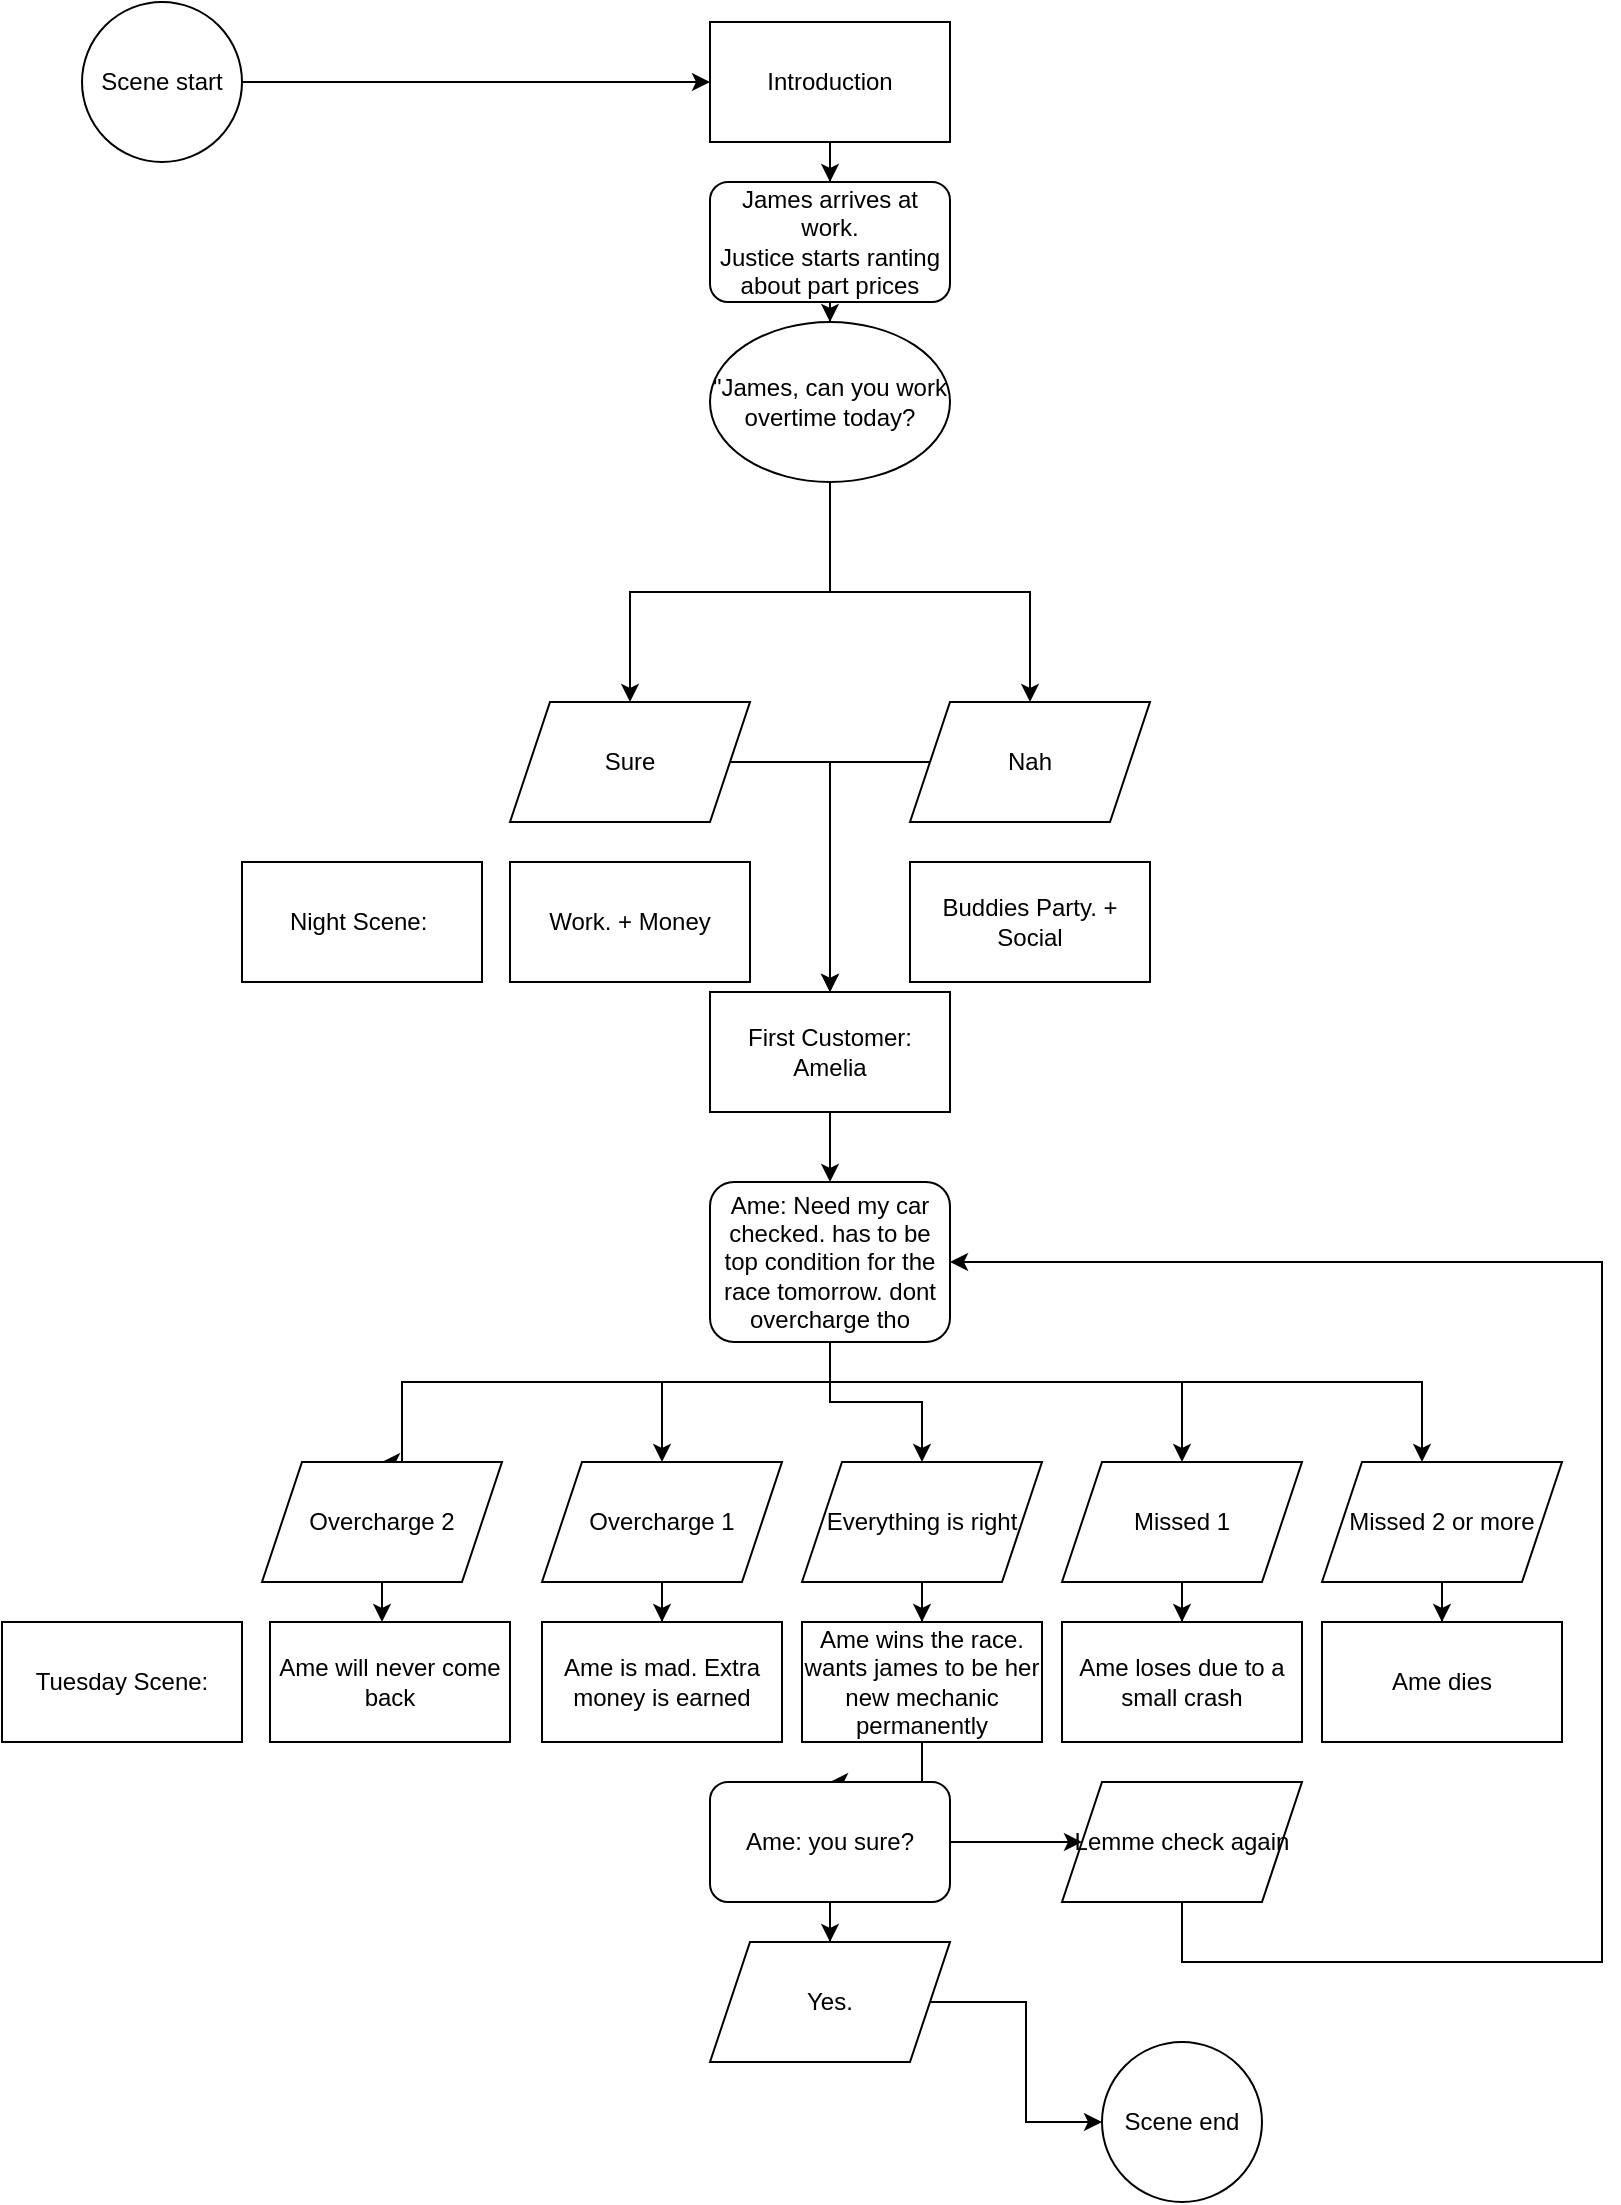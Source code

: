 <mxfile version="14.9.0" type="device" pages="5"><diagram id="Z2a60k4jaZ6NUyHKb_X1" name="Day 1 Morning"><mxGraphModel dx="1108" dy="618" grid="1" gridSize="10" guides="1" tooltips="1" connect="1" arrows="1" fold="1" page="1" pageScale="1" pageWidth="827" pageHeight="1169" math="0" shadow="0"><root><mxCell id="0"/><mxCell id="1" parent="0"/><mxCell id="GUDher-rVVv_oi0u7flM-3" value="" style="edgeStyle=orthogonalEdgeStyle;rounded=0;orthogonalLoop=1;jettySize=auto;html=1;" parent="1" source="GUDher-rVVv_oi0u7flM-1" target="GUDher-rVVv_oi0u7flM-2" edge="1"><mxGeometry relative="1" as="geometry"/></mxCell><mxCell id="GUDher-rVVv_oi0u7flM-1" value="Introduction" style="rounded=0;whiteSpace=wrap;html=1;" parent="1" vertex="1"><mxGeometry x="354" y="60" width="120" height="60" as="geometry"/></mxCell><mxCell id="GUDher-rVVv_oi0u7flM-5" value="" style="edgeStyle=orthogonalEdgeStyle;rounded=0;orthogonalLoop=1;jettySize=auto;html=1;" parent="1" source="GUDher-rVVv_oi0u7flM-2" target="GUDher-rVVv_oi0u7flM-4" edge="1"><mxGeometry relative="1" as="geometry"/></mxCell><mxCell id="GUDher-rVVv_oi0u7flM-2" value="James arrives at work.&lt;br&gt;Justice starts ranting about part prices" style="rounded=1;whiteSpace=wrap;html=1;" parent="1" vertex="1"><mxGeometry x="354" y="140" width="120" height="60" as="geometry"/></mxCell><mxCell id="GUDher-rVVv_oi0u7flM-8" style="edgeStyle=orthogonalEdgeStyle;rounded=0;orthogonalLoop=1;jettySize=auto;html=1;" parent="1" source="GUDher-rVVv_oi0u7flM-4" target="GUDher-rVVv_oi0u7flM-6" edge="1"><mxGeometry relative="1" as="geometry"/></mxCell><mxCell id="GUDher-rVVv_oi0u7flM-9" style="edgeStyle=orthogonalEdgeStyle;rounded=0;orthogonalLoop=1;jettySize=auto;html=1;" parent="1" source="GUDher-rVVv_oi0u7flM-4" target="GUDher-rVVv_oi0u7flM-7" edge="1"><mxGeometry relative="1" as="geometry"/></mxCell><mxCell id="GUDher-rVVv_oi0u7flM-4" value="&quot;James, can you work overtime today?" style="ellipse;whiteSpace=wrap;html=1;" parent="1" vertex="1"><mxGeometry x="354" y="210" width="120" height="80" as="geometry"/></mxCell><mxCell id="YX3xrdscAR4lkmogkAb_-1" style="edgeStyle=orthogonalEdgeStyle;rounded=0;orthogonalLoop=1;jettySize=auto;html=1;exitX=1;exitY=0.5;exitDx=0;exitDy=0;entryX=0.5;entryY=0;entryDx=0;entryDy=0;" parent="1" source="GUDher-rVVv_oi0u7flM-6" target="GUDher-rVVv_oi0u7flM-15" edge="1"><mxGeometry relative="1" as="geometry"><Array as="points"><mxPoint x="414" y="430"/></Array></mxGeometry></mxCell><mxCell id="GUDher-rVVv_oi0u7flM-6" value="Sure" style="shape=parallelogram;perimeter=parallelogramPerimeter;whiteSpace=wrap;html=1;fixedSize=1;" parent="1" vertex="1"><mxGeometry x="254" y="400" width="120" height="60" as="geometry"/></mxCell><mxCell id="YX3xrdscAR4lkmogkAb_-2" style="edgeStyle=orthogonalEdgeStyle;rounded=0;orthogonalLoop=1;jettySize=auto;html=1;exitX=0;exitY=0.5;exitDx=0;exitDy=0;entryX=0.5;entryY=0;entryDx=0;entryDy=0;" parent="1" source="GUDher-rVVv_oi0u7flM-7" target="GUDher-rVVv_oi0u7flM-15" edge="1"><mxGeometry relative="1" as="geometry"><mxPoint x="410" y="550" as="targetPoint"/><Array as="points"><mxPoint x="414" y="430"/></Array></mxGeometry></mxCell><mxCell id="GUDher-rVVv_oi0u7flM-7" value="Nah" style="shape=parallelogram;perimeter=parallelogramPerimeter;whiteSpace=wrap;html=1;fixedSize=1;" parent="1" vertex="1"><mxGeometry x="454" y="400" width="120" height="60" as="geometry"/></mxCell><mxCell id="GUDher-rVVv_oi0u7flM-10" value="Work. + Money" style="rounded=0;whiteSpace=wrap;html=1;" parent="1" vertex="1"><mxGeometry x="254" y="480" width="120" height="60" as="geometry"/></mxCell><mxCell id="GUDher-rVVv_oi0u7flM-11" value="Buddies Party. + Social" style="rounded=0;whiteSpace=wrap;html=1;" parent="1" vertex="1"><mxGeometry x="454" y="480" width="120" height="60" as="geometry"/></mxCell><mxCell id="GUDher-rVVv_oi0u7flM-17" value="" style="edgeStyle=orthogonalEdgeStyle;rounded=0;orthogonalLoop=1;jettySize=auto;html=1;" parent="1" source="GUDher-rVVv_oi0u7flM-15" target="GUDher-rVVv_oi0u7flM-16" edge="1"><mxGeometry relative="1" as="geometry"/></mxCell><mxCell id="GUDher-rVVv_oi0u7flM-15" value="First Customer: Amelia" style="rounded=0;whiteSpace=wrap;html=1;" parent="1" vertex="1"><mxGeometry x="354" y="545" width="120" height="60" as="geometry"/></mxCell><mxCell id="GUDher-rVVv_oi0u7flM-24" value="" style="edgeStyle=orthogonalEdgeStyle;rounded=0;orthogonalLoop=1;jettySize=auto;html=1;" parent="1" source="GUDher-rVVv_oi0u7flM-16" target="GUDher-rVVv_oi0u7flM-19" edge="1"><mxGeometry relative="1" as="geometry"/></mxCell><mxCell id="GUDher-rVVv_oi0u7flM-25" style="edgeStyle=orthogonalEdgeStyle;rounded=0;orthogonalLoop=1;jettySize=auto;html=1;" parent="1" source="GUDher-rVVv_oi0u7flM-16" target="GUDher-rVVv_oi0u7flM-18" edge="1"><mxGeometry relative="1" as="geometry"><Array as="points"><mxPoint x="414" y="740"/><mxPoint x="330" y="740"/></Array></mxGeometry></mxCell><mxCell id="GUDher-rVVv_oi0u7flM-26" style="edgeStyle=orthogonalEdgeStyle;rounded=0;orthogonalLoop=1;jettySize=auto;html=1;entryX=0.5;entryY=0;entryDx=0;entryDy=0;" parent="1" source="GUDher-rVVv_oi0u7flM-16" target="GUDher-rVVv_oi0u7flM-20" edge="1"><mxGeometry relative="1" as="geometry"><Array as="points"><mxPoint x="414" y="740"/><mxPoint x="200" y="740"/><mxPoint x="200" y="780"/></Array></mxGeometry></mxCell><mxCell id="GUDher-rVVv_oi0u7flM-27" style="edgeStyle=orthogonalEdgeStyle;rounded=0;orthogonalLoop=1;jettySize=auto;html=1;entryX=0.5;entryY=0;entryDx=0;entryDy=0;" parent="1" source="GUDher-rVVv_oi0u7flM-16" target="GUDher-rVVv_oi0u7flM-21" edge="1"><mxGeometry relative="1" as="geometry"><Array as="points"><mxPoint x="414" y="740"/><mxPoint x="590" y="740"/></Array></mxGeometry></mxCell><mxCell id="GUDher-rVVv_oi0u7flM-28" style="edgeStyle=orthogonalEdgeStyle;rounded=0;orthogonalLoop=1;jettySize=auto;html=1;" parent="1" source="GUDher-rVVv_oi0u7flM-16" target="GUDher-rVVv_oi0u7flM-23" edge="1"><mxGeometry relative="1" as="geometry"><Array as="points"><mxPoint x="414" y="740"/><mxPoint x="710" y="740"/></Array></mxGeometry></mxCell><mxCell id="GUDher-rVVv_oi0u7flM-16" value="Ame: Need my car checked. has to be top condition for the race tomorrow. dont overcharge tho" style="rounded=1;whiteSpace=wrap;html=1;" parent="1" vertex="1"><mxGeometry x="354" y="640" width="120" height="80" as="geometry"/></mxCell><mxCell id="GUDher-rVVv_oi0u7flM-38" value="" style="edgeStyle=orthogonalEdgeStyle;rounded=0;orthogonalLoop=1;jettySize=auto;html=1;" parent="1" source="GUDher-rVVv_oi0u7flM-18" target="GUDher-rVVv_oi0u7flM-30" edge="1"><mxGeometry relative="1" as="geometry"/></mxCell><mxCell id="GUDher-rVVv_oi0u7flM-18" value="Overcharge 1" style="shape=parallelogram;perimeter=parallelogramPerimeter;whiteSpace=wrap;html=1;fixedSize=1;" parent="1" vertex="1"><mxGeometry x="270" y="780" width="120" height="60" as="geometry"/></mxCell><mxCell id="GUDher-rVVv_oi0u7flM-37" value="" style="edgeStyle=orthogonalEdgeStyle;rounded=0;orthogonalLoop=1;jettySize=auto;html=1;" parent="1" source="GUDher-rVVv_oi0u7flM-19" target="GUDher-rVVv_oi0u7flM-32" edge="1"><mxGeometry relative="1" as="geometry"/></mxCell><mxCell id="GUDher-rVVv_oi0u7flM-19" value="Everything is right" style="shape=parallelogram;perimeter=parallelogramPerimeter;whiteSpace=wrap;html=1;fixedSize=1;" parent="1" vertex="1"><mxGeometry x="400" y="780" width="120" height="60" as="geometry"/></mxCell><mxCell id="GUDher-rVVv_oi0u7flM-39" value="" style="edgeStyle=orthogonalEdgeStyle;rounded=0;orthogonalLoop=1;jettySize=auto;html=1;" parent="1" source="GUDher-rVVv_oi0u7flM-20" target="GUDher-rVVv_oi0u7flM-31" edge="1"><mxGeometry relative="1" as="geometry"><Array as="points"><mxPoint x="194" y="860"/><mxPoint x="194" y="860"/></Array></mxGeometry></mxCell><mxCell id="GUDher-rVVv_oi0u7flM-20" value="Overcharge 2" style="shape=parallelogram;perimeter=parallelogramPerimeter;whiteSpace=wrap;html=1;fixedSize=1;" parent="1" vertex="1"><mxGeometry x="130" y="780" width="120" height="60" as="geometry"/></mxCell><mxCell id="GUDher-rVVv_oi0u7flM-36" value="" style="edgeStyle=orthogonalEdgeStyle;rounded=0;orthogonalLoop=1;jettySize=auto;html=1;" parent="1" source="GUDher-rVVv_oi0u7flM-21" target="GUDher-rVVv_oi0u7flM-33" edge="1"><mxGeometry relative="1" as="geometry"/></mxCell><mxCell id="GUDher-rVVv_oi0u7flM-21" value="Missed 1" style="shape=parallelogram;perimeter=parallelogramPerimeter;whiteSpace=wrap;html=1;fixedSize=1;" parent="1" vertex="1"><mxGeometry x="530" y="780" width="120" height="60" as="geometry"/></mxCell><mxCell id="GUDher-rVVv_oi0u7flM-35" value="" style="edgeStyle=orthogonalEdgeStyle;rounded=0;orthogonalLoop=1;jettySize=auto;html=1;" parent="1" source="GUDher-rVVv_oi0u7flM-23" target="GUDher-rVVv_oi0u7flM-34" edge="1"><mxGeometry relative="1" as="geometry"/></mxCell><mxCell id="GUDher-rVVv_oi0u7flM-23" value="Missed 2 or more" style="shape=parallelogram;perimeter=parallelogramPerimeter;whiteSpace=wrap;html=1;fixedSize=1;" parent="1" vertex="1"><mxGeometry x="660" y="780" width="120" height="60" as="geometry"/></mxCell><mxCell id="GUDher-rVVv_oi0u7flM-30" value="Ame is mad. Extra money is earned" style="rounded=0;whiteSpace=wrap;html=1;" parent="1" vertex="1"><mxGeometry x="270" y="860" width="120" height="60" as="geometry"/></mxCell><mxCell id="GUDher-rVVv_oi0u7flM-31" value="Ame will never come back" style="rounded=0;whiteSpace=wrap;html=1;" parent="1" vertex="1"><mxGeometry x="134" y="860" width="120" height="60" as="geometry"/></mxCell><mxCell id="GUDher-rVVv_oi0u7flM-43" value="" style="edgeStyle=orthogonalEdgeStyle;rounded=0;orthogonalLoop=1;jettySize=auto;html=1;" parent="1" source="GUDher-rVVv_oi0u7flM-32" target="GUDher-rVVv_oi0u7flM-42" edge="1"><mxGeometry relative="1" as="geometry"/></mxCell><mxCell id="GUDher-rVVv_oi0u7flM-32" value="Ame wins the race. wants james to be her new mechanic permanently" style="rounded=0;whiteSpace=wrap;html=1;" parent="1" vertex="1"><mxGeometry x="400" y="860" width="120" height="60" as="geometry"/></mxCell><mxCell id="GUDher-rVVv_oi0u7flM-33" value="Ame loses due to a small crash" style="rounded=0;whiteSpace=wrap;html=1;" parent="1" vertex="1"><mxGeometry x="530" y="860" width="120" height="60" as="geometry"/></mxCell><mxCell id="GUDher-rVVv_oi0u7flM-34" value="Ame dies" style="rounded=0;whiteSpace=wrap;html=1;" parent="1" vertex="1"><mxGeometry x="660" y="860" width="120" height="60" as="geometry"/></mxCell><mxCell id="GUDher-rVVv_oi0u7flM-45" value="" style="edgeStyle=orthogonalEdgeStyle;rounded=0;orthogonalLoop=1;jettySize=auto;html=1;" parent="1" source="GUDher-rVVv_oi0u7flM-42" target="GUDher-rVVv_oi0u7flM-44" edge="1"><mxGeometry relative="1" as="geometry"/></mxCell><mxCell id="GUDher-rVVv_oi0u7flM-47" value="" style="edgeStyle=orthogonalEdgeStyle;rounded=0;orthogonalLoop=1;jettySize=auto;html=1;" parent="1" source="GUDher-rVVv_oi0u7flM-42" target="GUDher-rVVv_oi0u7flM-46" edge="1"><mxGeometry relative="1" as="geometry"/></mxCell><mxCell id="GUDher-rVVv_oi0u7flM-42" value="Ame: you sure?" style="rounded=1;whiteSpace=wrap;html=1;" parent="1" vertex="1"><mxGeometry x="354" y="940" width="120" height="60" as="geometry"/></mxCell><mxCell id="rYOmHVxpVodBgHmKQfaj-2" value="" style="edgeStyle=orthogonalEdgeStyle;rounded=0;orthogonalLoop=1;jettySize=auto;html=1;" parent="1" source="GUDher-rVVv_oi0u7flM-44" target="rYOmHVxpVodBgHmKQfaj-1" edge="1"><mxGeometry relative="1" as="geometry"/></mxCell><mxCell id="GUDher-rVVv_oi0u7flM-44" value="Yes." style="shape=parallelogram;perimeter=parallelogramPerimeter;whiteSpace=wrap;html=1;fixedSize=1;" parent="1" vertex="1"><mxGeometry x="354" y="1020" width="120" height="60" as="geometry"/></mxCell><mxCell id="GUDher-rVVv_oi0u7flM-48" style="edgeStyle=orthogonalEdgeStyle;rounded=0;orthogonalLoop=1;jettySize=auto;html=1;entryX=1;entryY=0.5;entryDx=0;entryDy=0;" parent="1" source="GUDher-rVVv_oi0u7flM-46" target="GUDher-rVVv_oi0u7flM-16" edge="1"><mxGeometry relative="1" as="geometry"><Array as="points"><mxPoint x="800" y="1030"/><mxPoint x="800" y="680"/></Array></mxGeometry></mxCell><mxCell id="GUDher-rVVv_oi0u7flM-46" value="Lemme check again" style="shape=parallelogram;perimeter=parallelogramPerimeter;whiteSpace=wrap;html=1;fixedSize=1;" parent="1" vertex="1"><mxGeometry x="530" y="940" width="120" height="60" as="geometry"/></mxCell><mxCell id="GUDher-rVVv_oi0u7flM-49" value="Tuesday Scene:" style="rounded=0;whiteSpace=wrap;html=1;" parent="1" vertex="1"><mxGeometry y="860" width="120" height="60" as="geometry"/></mxCell><mxCell id="DoS_06BOq9-sNQwnXJc6-1" value="&lt;span&gt;Night Scene:&amp;nbsp;&lt;/span&gt;" style="rounded=0;whiteSpace=wrap;html=1;" parent="1" vertex="1"><mxGeometry x="120" y="480" width="120" height="60" as="geometry"/></mxCell><mxCell id="rYOmHVxpVodBgHmKQfaj-1" value="Scene end" style="ellipse;whiteSpace=wrap;html=1;aspect=fixed;" parent="1" vertex="1"><mxGeometry x="550" y="1070" width="80" height="80" as="geometry"/></mxCell><mxCell id="rYOmHVxpVodBgHmKQfaj-4" value="" style="edgeStyle=orthogonalEdgeStyle;rounded=0;orthogonalLoop=1;jettySize=auto;html=1;" parent="1" source="rYOmHVxpVodBgHmKQfaj-3" target="GUDher-rVVv_oi0u7flM-1" edge="1"><mxGeometry relative="1" as="geometry"/></mxCell><mxCell id="rYOmHVxpVodBgHmKQfaj-3" value="Scene start" style="ellipse;whiteSpace=wrap;html=1;aspect=fixed;" parent="1" vertex="1"><mxGeometry x="40" y="50" width="80" height="80" as="geometry"/></mxCell></root></mxGraphModel></diagram><diagram id="-26tavajIcfV86nfyypu" name="Day 1 Afternoon"><mxGraphModel dx="942" dy="525" grid="1" gridSize="10" guides="1" tooltips="1" connect="1" arrows="1" fold="1" page="1" pageScale="1" pageWidth="827" pageHeight="1169" math="0" shadow="0"><root><mxCell id="1JALQ6UCKlpLV9UAuhfF-0"/><mxCell id="1JALQ6UCKlpLV9UAuhfF-1" parent="1JALQ6UCKlpLV9UAuhfF-0"/><mxCell id="BbH2dU8DCw67Q6p281OY-1" value="" style="edgeStyle=orthogonalEdgeStyle;rounded=0;orthogonalLoop=1;jettySize=auto;html=1;" parent="1JALQ6UCKlpLV9UAuhfF-1" source="IC5JYg256cTdwx2WXVtF-0" target="BbH2dU8DCw67Q6p281OY-0" edge="1"><mxGeometry relative="1" as="geometry"/></mxCell><mxCell id="IC5JYg256cTdwx2WXVtF-0" value="Yuri arrives (sup choombas)" style="rounded=0;whiteSpace=wrap;html=1;" parent="1JALQ6UCKlpLV9UAuhfF-1" vertex="1"><mxGeometry x="340" y="10" width="120" height="60" as="geometry"/></mxCell><mxCell id="BbH2dU8DCw67Q6p281OY-5" value="" style="edgeStyle=orthogonalEdgeStyle;rounded=0;orthogonalLoop=1;jettySize=auto;html=1;" parent="1JALQ6UCKlpLV9UAuhfF-1" source="BbH2dU8DCw67Q6p281OY-0" target="BbH2dU8DCw67Q6p281OY-2" edge="1"><mxGeometry relative="1" as="geometry"/></mxCell><mxCell id="BbH2dU8DCw67Q6p281OY-6" style="edgeStyle=orthogonalEdgeStyle;rounded=0;orthogonalLoop=1;jettySize=auto;html=1;" parent="1JALQ6UCKlpLV9UAuhfF-1" source="BbH2dU8DCw67Q6p281OY-0" target="BbH2dU8DCw67Q6p281OY-3" edge="1"><mxGeometry relative="1" as="geometry"><Array as="points"><mxPoint x="414" y="180"/><mxPoint x="180" y="180"/></Array></mxGeometry></mxCell><mxCell id="BbH2dU8DCw67Q6p281OY-7" style="edgeStyle=orthogonalEdgeStyle;rounded=0;orthogonalLoop=1;jettySize=auto;html=1;" parent="1JALQ6UCKlpLV9UAuhfF-1" source="BbH2dU8DCw67Q6p281OY-0" target="BbH2dU8DCw67Q6p281OY-4" edge="1"><mxGeometry relative="1" as="geometry"><Array as="points"><mxPoint x="414" y="180"/><mxPoint x="570" y="180"/></Array></mxGeometry></mxCell><mxCell id="BbH2dU8DCw67Q6p281OY-0" value="Yuri and JJ talk about morning job." style="rounded=1;whiteSpace=wrap;html=1;" parent="1JALQ6UCKlpLV9UAuhfF-1" vertex="1"><mxGeometry x="354" y="100" width="120" height="60" as="geometry"/></mxCell><mxCell id="BbH2dU8DCw67Q6p281OY-12" value="" style="edgeStyle=orthogonalEdgeStyle;rounded=0;orthogonalLoop=1;jettySize=auto;html=1;" parent="1JALQ6UCKlpLV9UAuhfF-1" source="BbH2dU8DCw67Q6p281OY-2" target="BbH2dU8DCw67Q6p281OY-10" edge="1"><mxGeometry relative="1" as="geometry"/></mxCell><mxCell id="BbH2dU8DCw67Q6p281OY-2" value="JJ: Don't think i missed anything, but still worried" style="rounded=0;whiteSpace=wrap;html=1;" parent="1JALQ6UCKlpLV9UAuhfF-1" vertex="1"><mxGeometry x="354" y="200" width="120" height="60" as="geometry"/></mxCell><mxCell id="BbH2dU8DCw67Q6p281OY-13" value="" style="edgeStyle=orthogonalEdgeStyle;rounded=0;orthogonalLoop=1;jettySize=auto;html=1;" parent="1JALQ6UCKlpLV9UAuhfF-1" source="BbH2dU8DCw67Q6p281OY-3" target="BbH2dU8DCw67Q6p281OY-11" edge="1"><mxGeometry relative="1" as="geometry"/></mxCell><mxCell id="BbH2dU8DCw67Q6p281OY-3" value="JJ: I probably fixed more than I had to, but she did say her car needed to be in top condition" style="rounded=0;whiteSpace=wrap;html=1;" parent="1JALQ6UCKlpLV9UAuhfF-1" vertex="1"><mxGeometry x="120" y="200" width="120" height="70" as="geometry"/></mxCell><mxCell id="BbH2dU8DCw67Q6p281OY-9" value="" style="edgeStyle=orthogonalEdgeStyle;rounded=0;orthogonalLoop=1;jettySize=auto;html=1;" parent="1JALQ6UCKlpLV9UAuhfF-1" source="BbH2dU8DCw67Q6p281OY-4" target="BbH2dU8DCw67Q6p281OY-8" edge="1"><mxGeometry relative="1" as="geometry"/></mxCell><mxCell id="BbH2dU8DCw67Q6p281OY-4" value="JJ: I'm scared, I might've missed something" style="rounded=0;whiteSpace=wrap;html=1;" parent="1JALQ6UCKlpLV9UAuhfF-1" vertex="1"><mxGeometry x="510" y="200" width="120" height="60" as="geometry"/></mxCell><mxCell id="hpYmJFMgtFdfnmGz3UVM-2" value="" style="edgeStyle=orthogonalEdgeStyle;rounded=0;orthogonalLoop=1;jettySize=auto;html=1;" parent="1JALQ6UCKlpLV9UAuhfF-1" source="BbH2dU8DCw67Q6p281OY-8" target="BbH2dU8DCw67Q6p281OY-14" edge="1"><mxGeometry relative="1" as="geometry"/></mxCell><mxCell id="p_ASpUHyE7gijQ5RZ7ZN-3" value="" style="edgeStyle=orthogonalEdgeStyle;rounded=0;orthogonalLoop=1;jettySize=auto;html=1;" parent="1JALQ6UCKlpLV9UAuhfF-1" source="BbH2dU8DCw67Q6p281OY-8" target="p_ASpUHyE7gijQ5RZ7ZN-2" edge="1"><mxGeometry relative="1" as="geometry"/></mxCell><mxCell id="BbH2dU8DCw67Q6p281OY-8" value="Yuri: maybe call her in?" style="rounded=0;whiteSpace=wrap;html=1;" parent="1JALQ6UCKlpLV9UAuhfF-1" vertex="1"><mxGeometry x="510" y="320" width="120" height="60" as="geometry"/></mxCell><mxCell id="p_ASpUHyE7gijQ5RZ7ZN-1" value="" style="edgeStyle=orthogonalEdgeStyle;rounded=0;orthogonalLoop=1;jettySize=auto;html=1;" parent="1JALQ6UCKlpLV9UAuhfF-1" source="BbH2dU8DCw67Q6p281OY-10" target="p_ASpUHyE7gijQ5RZ7ZN-0" edge="1"><mxGeometry relative="1" as="geometry"/></mxCell><mxCell id="BbH2dU8DCw67Q6p281OY-10" value="Yuri: If you think you didnt miss anything, then you didnt. i know you." style="rounded=0;whiteSpace=wrap;html=1;" parent="1JALQ6UCKlpLV9UAuhfF-1" vertex="1"><mxGeometry x="354" y="320" width="120" height="60" as="geometry"/></mxCell><mxCell id="p_ASpUHyE7gijQ5RZ7ZN-5" style="edgeStyle=orthogonalEdgeStyle;rounded=0;orthogonalLoop=1;jettySize=auto;html=1;" parent="1JALQ6UCKlpLV9UAuhfF-1" source="BbH2dU8DCw67Q6p281OY-11" target="p_ASpUHyE7gijQ5RZ7ZN-0" edge="1"><mxGeometry relative="1" as="geometry"><Array as="points"><mxPoint x="180" y="410"/><mxPoint x="414" y="410"/></Array></mxGeometry></mxCell><mxCell id="BbH2dU8DCw67Q6p281OY-11" value="Yuri: fair, but you better hope she dont find out" style="rounded=0;whiteSpace=wrap;html=1;" parent="1JALQ6UCKlpLV9UAuhfF-1" vertex="1"><mxGeometry x="120" y="320" width="120" height="60" as="geometry"/></mxCell><mxCell id="hpYmJFMgtFdfnmGz3UVM-5" value="" style="edgeStyle=orthogonalEdgeStyle;rounded=0;orthogonalLoop=1;jettySize=auto;html=1;" parent="1JALQ6UCKlpLV9UAuhfF-1" source="BbH2dU8DCw67Q6p281OY-14" target="hpYmJFMgtFdfnmGz3UVM-4" edge="1"><mxGeometry relative="1" as="geometry"/></mxCell><mxCell id="BbH2dU8DCw67Q6p281OY-14" value="Yeah I could do that. I have to work overtime anyway." style="rounded=0;whiteSpace=wrap;html=1;" parent="1JALQ6UCKlpLV9UAuhfF-1" vertex="1"><mxGeometry x="670" y="320" width="120" height="60" as="geometry"/></mxCell><mxCell id="hpYmJFMgtFdfnmGz3UVM-1" value="" style="edgeStyle=orthogonalEdgeStyle;rounded=0;orthogonalLoop=1;jettySize=auto;html=1;" parent="1JALQ6UCKlpLV9UAuhfF-1" source="hpYmJFMgtFdfnmGz3UVM-0" target="IC5JYg256cTdwx2WXVtF-0" edge="1"><mxGeometry relative="1" as="geometry"/></mxCell><mxCell id="hpYmJFMgtFdfnmGz3UVM-0" value="Scene start" style="ellipse;whiteSpace=wrap;html=1;aspect=fixed;" parent="1JALQ6UCKlpLV9UAuhfF-1" vertex="1"><mxGeometry x="50" width="80" height="80" as="geometry"/></mxCell><mxCell id="hpYmJFMgtFdfnmGz3UVM-3" value="Yes to work in evening" style="text;html=1;strokeColor=none;fillColor=none;align=center;verticalAlign=middle;whiteSpace=wrap;rounded=0;" parent="1JALQ6UCKlpLV9UAuhfF-1" vertex="1"><mxGeometry x="630" y="320" width="40" height="20" as="geometry"/></mxCell><mxCell id="hpYmJFMgtFdfnmGz3UVM-7" style="edgeStyle=orthogonalEdgeStyle;rounded=0;orthogonalLoop=1;jettySize=auto;html=1;entryX=1;entryY=0.5;entryDx=0;entryDy=0;" parent="1JALQ6UCKlpLV9UAuhfF-1" source="hpYmJFMgtFdfnmGz3UVM-4" target="hpYmJFMgtFdfnmGz3UVM-8" edge="1"><mxGeometry relative="1" as="geometry"><Array as="points"><mxPoint x="800" y="475"/><mxPoint x="800" y="800"/></Array></mxGeometry></mxCell><mxCell id="hpYmJFMgtFdfnmGz3UVM-4" value="Ok, so you cant come to my party this evening :( thats why im here btw, to invite u" style="rounded=0;whiteSpace=wrap;html=1;" parent="1JALQ6UCKlpLV9UAuhfF-1" vertex="1"><mxGeometry x="670" y="440" width="120" height="70" as="geometry"/></mxCell><mxCell id="hpYmJFMgtFdfnmGz3UVM-6" value="Scene end" style="ellipse;whiteSpace=wrap;html=1;aspect=fixed;" parent="1JALQ6UCKlpLV9UAuhfF-1" vertex="1"><mxGeometry x="600" y="1055" width="80" height="80" as="geometry"/></mxCell><mxCell id="1ZF-f6lud404MtIFOUBc-10" style="edgeStyle=orthogonalEdgeStyle;rounded=0;orthogonalLoop=1;jettySize=auto;html=1;" parent="1JALQ6UCKlpLV9UAuhfF-1" source="hpYmJFMgtFdfnmGz3UVM-8" target="1ZF-f6lud404MtIFOUBc-8" edge="1"><mxGeometry relative="1" as="geometry"><Array as="points"><mxPoint x="414" y="850"/><mxPoint x="300" y="850"/></Array></mxGeometry></mxCell><mxCell id="1ZF-f6lud404MtIFOUBc-11" style="edgeStyle=orthogonalEdgeStyle;rounded=0;orthogonalLoop=1;jettySize=auto;html=1;" parent="1JALQ6UCKlpLV9UAuhfF-1" source="hpYmJFMgtFdfnmGz3UVM-8" target="1ZF-f6lud404MtIFOUBc-9" edge="1"><mxGeometry relative="1" as="geometry"><Array as="points"><mxPoint x="414" y="850"/><mxPoint x="540" y="850"/></Array></mxGeometry></mxCell><mxCell id="hpYmJFMgtFdfnmGz3UVM-8" value="JJ, what do you think would look preem on my car, for tonight?" style="ellipse;whiteSpace=wrap;html=1;" parent="1JALQ6UCKlpLV9UAuhfF-1" vertex="1"><mxGeometry x="354" y="760" width="120" height="80" as="geometry"/></mxCell><mxCell id="1ZF-f6lud404MtIFOUBc-2" style="edgeStyle=orthogonalEdgeStyle;rounded=0;orthogonalLoop=1;jettySize=auto;html=1;" parent="1JALQ6UCKlpLV9UAuhfF-1" source="p_ASpUHyE7gijQ5RZ7ZN-0" target="1ZF-f6lud404MtIFOUBc-0" edge="1"><mxGeometry relative="1" as="geometry"/></mxCell><mxCell id="1ZF-f6lud404MtIFOUBc-3" style="edgeStyle=orthogonalEdgeStyle;rounded=0;orthogonalLoop=1;jettySize=auto;html=1;" parent="1JALQ6UCKlpLV9UAuhfF-1" source="p_ASpUHyE7gijQ5RZ7ZN-0" target="1ZF-f6lud404MtIFOUBc-1" edge="1"><mxGeometry relative="1" as="geometry"><Array as="points"><mxPoint x="414" y="540"/><mxPoint x="540" y="540"/></Array></mxGeometry></mxCell><mxCell id="p_ASpUHyE7gijQ5RZ7ZN-0" value="Wanna come to my party this evening?" style="ellipse;whiteSpace=wrap;html=1;" parent="1JALQ6UCKlpLV9UAuhfF-1" vertex="1"><mxGeometry x="354" y="440" width="120" height="80" as="geometry"/></mxCell><mxCell id="p_ASpUHyE7gijQ5RZ7ZN-4" value="" style="edgeStyle=orthogonalEdgeStyle;rounded=0;orthogonalLoop=1;jettySize=auto;html=1;" parent="1JALQ6UCKlpLV9UAuhfF-1" source="p_ASpUHyE7gijQ5RZ7ZN-2" target="p_ASpUHyE7gijQ5RZ7ZN-0" edge="1"><mxGeometry relative="1" as="geometry"/></mxCell><mxCell id="p_ASpUHyE7gijQ5RZ7ZN-2" value="No time at work today, race is tomorrow" style="rounded=0;whiteSpace=wrap;html=1;" parent="1JALQ6UCKlpLV9UAuhfF-1" vertex="1"><mxGeometry x="510" y="450" width="120" height="60" as="geometry"/></mxCell><mxCell id="1ZF-f6lud404MtIFOUBc-4" style="edgeStyle=orthogonalEdgeStyle;rounded=0;orthogonalLoop=1;jettySize=auto;html=1;" parent="1JALQ6UCKlpLV9UAuhfF-1" source="1ZF-f6lud404MtIFOUBc-0" target="hpYmJFMgtFdfnmGz3UVM-8" edge="1"><mxGeometry relative="1" as="geometry"/></mxCell><mxCell id="1ZF-f6lud404MtIFOUBc-0" value="Sure" style="shape=parallelogram;perimeter=parallelogramPerimeter;whiteSpace=wrap;html=1;fixedSize=1;" parent="1JALQ6UCKlpLV9UAuhfF-1" vertex="1"><mxGeometry x="240" y="560" width="120" height="60" as="geometry"/></mxCell><mxCell id="1ZF-f6lud404MtIFOUBc-5" style="edgeStyle=orthogonalEdgeStyle;rounded=0;orthogonalLoop=1;jettySize=auto;html=1;" parent="1JALQ6UCKlpLV9UAuhfF-1" source="1ZF-f6lud404MtIFOUBc-1" target="hpYmJFMgtFdfnmGz3UVM-8" edge="1"><mxGeometry relative="1" as="geometry"><Array as="points"><mxPoint x="540" y="690"/><mxPoint x="414" y="690"/></Array></mxGeometry></mxCell><mxCell id="1ZF-f6lud404MtIFOUBc-1" value="Don't feel like it / no, gotta work overtime" style="shape=parallelogram;perimeter=parallelogramPerimeter;whiteSpace=wrap;html=1;fixedSize=1;" parent="1JALQ6UCKlpLV9UAuhfF-1" vertex="1"><mxGeometry x="480" y="560" width="120" height="60" as="geometry"/></mxCell><mxCell id="1ZF-f6lud404MtIFOUBc-6" value="Night scene: Party" style="rounded=0;whiteSpace=wrap;html=1;" parent="1JALQ6UCKlpLV9UAuhfF-1" vertex="1"><mxGeometry x="180" y="630" width="120" height="60" as="geometry"/></mxCell><mxCell id="1ZF-f6lud404MtIFOUBc-7" value="Night scene: work / chilling @ home" style="rounded=0;whiteSpace=wrap;html=1;" parent="1JALQ6UCKlpLV9UAuhfF-1" vertex="1"><mxGeometry x="540" y="630" width="120" height="60" as="geometry"/></mxCell><mxCell id="1ZF-f6lud404MtIFOUBc-14" value="" style="edgeStyle=orthogonalEdgeStyle;rounded=0;orthogonalLoop=1;jettySize=auto;html=1;" parent="1JALQ6UCKlpLV9UAuhfF-1" source="1ZF-f6lud404MtIFOUBc-8" target="1ZF-f6lud404MtIFOUBc-12" edge="1"><mxGeometry relative="1" as="geometry"/></mxCell><mxCell id="1ZF-f6lud404MtIFOUBc-8" value="I got some sick neon lights" style="shape=parallelogram;perimeter=parallelogramPerimeter;whiteSpace=wrap;html=1;fixedSize=1;" parent="1JALQ6UCKlpLV9UAuhfF-1" vertex="1"><mxGeometry x="240" y="860" width="120" height="60" as="geometry"/></mxCell><mxCell id="1ZF-f6lud404MtIFOUBc-15" value="" style="edgeStyle=orthogonalEdgeStyle;rounded=0;orthogonalLoop=1;jettySize=auto;html=1;" parent="1JALQ6UCKlpLV9UAuhfF-1" source="1ZF-f6lud404MtIFOUBc-9" target="1ZF-f6lud404MtIFOUBc-13" edge="1"><mxGeometry relative="1" as="geometry"/></mxCell><mxCell id="1ZF-f6lud404MtIFOUBc-9" value="how about that spoiler over there" style="shape=parallelogram;perimeter=parallelogramPerimeter;whiteSpace=wrap;html=1;fixedSize=1;" parent="1JALQ6UCKlpLV9UAuhfF-1" vertex="1"><mxGeometry x="480" y="860" width="120" height="60" as="geometry"/></mxCell><mxCell id="1ZF-f6lud404MtIFOUBc-20" style="edgeStyle=orthogonalEdgeStyle;rounded=0;orthogonalLoop=1;jettySize=auto;html=1;" parent="1JALQ6UCKlpLV9UAuhfF-1" source="1ZF-f6lud404MtIFOUBc-12" target="1ZF-f6lud404MtIFOUBc-17" edge="1"><mxGeometry relative="1" as="geometry"><Array as="points"><mxPoint x="300" y="1060"/><mxPoint x="414" y="1060"/></Array></mxGeometry></mxCell><mxCell id="1ZF-f6lud404MtIFOUBc-12" value="Not sure if the scratch is worth it, sure looks cool though.&lt;span style=&quot;color: rgba(0 , 0 , 0 , 0) ; font-family: monospace ; font-size: 0px&quot;&gt;%3CmxGraphModel%3E%3Croot%3E%3CmxCell%20id%3D%220%22%2F%3E%3CmxCell%20id%3D%221%22%20parent%3D%220%22%2F%3E%3CmxCell%20id%3D%222%22%20value%3D%22%22%20style%3D%22shape%3Dparallelogram%3Bperimeter%3DparallelogramPerimeter%3BwhiteSpace%3Dwrap%3Bhtml%3D1%3BfixedSize%3D1%3B%22%20vertex%3D%221%22%20parent%3D%221%22%3E%3CmxGeometry%20x%3D%22250%22%20y%3D%22880%22%20width%3D%22120%22%20height%3D%2260%22%20as%3D%22geometry%22%2F%3E%3C%2FmxCell%3E%3C%2Froot%3E%3C%2FmxGraphModel%3E&lt;/span&gt;" style="rounded=0;whiteSpace=wrap;html=1;" parent="1JALQ6UCKlpLV9UAuhfF-1" vertex="1"><mxGeometry x="240" y="940" width="120" height="60" as="geometry"/></mxCell><mxCell id="1ZF-f6lud404MtIFOUBc-19" style="edgeStyle=orthogonalEdgeStyle;rounded=0;orthogonalLoop=1;jettySize=auto;html=1;" parent="1JALQ6UCKlpLV9UAuhfF-1" source="1ZF-f6lud404MtIFOUBc-13" target="1ZF-f6lud404MtIFOUBc-17" edge="1"><mxGeometry relative="1" as="geometry"><Array as="points"><mxPoint x="540" y="1060"/><mxPoint x="414" y="1060"/></Array></mxGeometry></mxCell><mxCell id="1ZF-f6lud404MtIFOUBc-13" value="Ez Pz." style="rounded=0;whiteSpace=wrap;html=1;" parent="1JALQ6UCKlpLV9UAuhfF-1" vertex="1"><mxGeometry x="480" y="940" width="120" height="60" as="geometry"/></mxCell><mxCell id="1ZF-f6lud404MtIFOUBc-18" value="" style="edgeStyle=orthogonalEdgeStyle;rounded=0;orthogonalLoop=1;jettySize=auto;html=1;" parent="1JALQ6UCKlpLV9UAuhfF-1" source="1ZF-f6lud404MtIFOUBc-17" target="hpYmJFMgtFdfnmGz3UVM-6" edge="1"><mxGeometry relative="1" as="geometry"/></mxCell><mxCell id="1ZF-f6lud404MtIFOUBc-17" value="Justice is mad about the &quot;gaijin&quot; being here again. JJ reminds her, someone whos lived here for 3 years is hardly a gaijin anymore" style="rounded=1;whiteSpace=wrap;html=1;" parent="1JALQ6UCKlpLV9UAuhfF-1" vertex="1"><mxGeometry x="354" y="1040" width="120" height="110" as="geometry"/></mxCell></root></mxGraphModel></diagram><diagram id="Jy6TfXsB89SBy1tbmmHt" name="Day 1 Evening: work"><mxGraphModel dx="942" dy="525" grid="1" gridSize="10" guides="1" tooltips="1" connect="1" arrows="1" fold="1" page="1" pageScale="1" pageWidth="827" pageHeight="1169" math="0" shadow="0"><root><mxCell id="qQR1FCPGKjsiyHtRSzUF-0"/><mxCell id="qQR1FCPGKjsiyHtRSzUF-1" parent="qQR1FCPGKjsiyHtRSzUF-0"/><mxCell id="qQR1FCPGKjsiyHtRSzUF-4" value="" style="edgeStyle=orthogonalEdgeStyle;rounded=0;orthogonalLoop=1;jettySize=auto;html=1;" edge="1" parent="qQR1FCPGKjsiyHtRSzUF-1" source="qQR1FCPGKjsiyHtRSzUF-2" target="qQR1FCPGKjsiyHtRSzUF-3"><mxGeometry relative="1" as="geometry"/></mxCell><mxCell id="qQR1FCPGKjsiyHtRSzUF-2" value="Start" style="ellipse;whiteSpace=wrap;html=1;aspect=fixed;" vertex="1" parent="qQR1FCPGKjsiyHtRSzUF-1"><mxGeometry x="374" y="40" width="80" height="80" as="geometry"/></mxCell><mxCell id="xOMBxHGNIhRlIr8CWxQp-2" style="edgeStyle=orthogonalEdgeStyle;rounded=0;orthogonalLoop=1;jettySize=auto;html=1;entryX=0.5;entryY=0;entryDx=0;entryDy=0;" edge="1" parent="qQR1FCPGKjsiyHtRSzUF-1" source="qQR1FCPGKjsiyHtRSzUF-3" target="qQR1FCPGKjsiyHtRSzUF-5"><mxGeometry relative="1" as="geometry"/></mxCell><mxCell id="qQR1FCPGKjsiyHtRSzUF-3" value="Justice tells JJ what to do: only repair" style="rounded=0;whiteSpace=wrap;html=1;" vertex="1" parent="qQR1FCPGKjsiyHtRSzUF-1"><mxGeometry x="354" y="160" width="120" height="60" as="geometry"/></mxCell><mxCell id="qQR1FCPGKjsiyHtRSzUF-7" value="" style="edgeStyle=orthogonalEdgeStyle;rounded=0;orthogonalLoop=1;jettySize=auto;html=1;" edge="1" parent="qQR1FCPGKjsiyHtRSzUF-1" source="qQR1FCPGKjsiyHtRSzUF-5" target="qQR1FCPGKjsiyHtRSzUF-6"><mxGeometry relative="1" as="geometry"/></mxCell><mxCell id="qQR1FCPGKjsiyHtRSzUF-9" style="edgeStyle=orthogonalEdgeStyle;rounded=0;orthogonalLoop=1;jettySize=auto;html=1;entryX=0;entryY=0.5;entryDx=0;entryDy=0;" edge="1" parent="qQR1FCPGKjsiyHtRSzUF-1" source="qQR1FCPGKjsiyHtRSzUF-5" target="qQR1FCPGKjsiyHtRSzUF-8"><mxGeometry relative="1" as="geometry"/></mxCell><mxCell id="qQR1FCPGKjsiyHtRSzUF-5" value="If Ame needs repairs" style="rhombus;whiteSpace=wrap;html=1;" vertex="1" parent="qQR1FCPGKjsiyHtRSzUF-1"><mxGeometry x="374" y="280" width="80" height="80" as="geometry"/></mxCell><mxCell id="xOMBxHGNIhRlIr8CWxQp-1" value="" style="edgeStyle=orthogonalEdgeStyle;rounded=0;orthogonalLoop=1;jettySize=auto;html=1;" edge="1" parent="qQR1FCPGKjsiyHtRSzUF-1" source="qQR1FCPGKjsiyHtRSzUF-6" target="xOMBxHGNIhRlIr8CWxQp-0"><mxGeometry relative="1" as="geometry"/></mxCell><mxCell id="qQR1FCPGKjsiyHtRSzUF-6" value="Dio arrives" style="rounded=0;whiteSpace=wrap;html=1;" vertex="1" parent="qQR1FCPGKjsiyHtRSzUF-1"><mxGeometry x="354" y="450" width="120" height="60" as="geometry"/></mxCell><mxCell id="qQR1FCPGKjsiyHtRSzUF-11" value="" style="edgeStyle=orthogonalEdgeStyle;rounded=0;orthogonalLoop=1;jettySize=auto;html=1;" edge="1" parent="qQR1FCPGKjsiyHtRSzUF-1" source="qQR1FCPGKjsiyHtRSzUF-8" target="qQR1FCPGKjsiyHtRSzUF-10"><mxGeometry relative="1" as="geometry"/></mxCell><mxCell id="qQR1FCPGKjsiyHtRSzUF-8" value="JJ calls Ame" style="rounded=0;whiteSpace=wrap;html=1;" vertex="1" parent="qQR1FCPGKjsiyHtRSzUF-1"><mxGeometry x="580" y="290" width="120" height="60" as="geometry"/></mxCell><mxCell id="qQR1FCPGKjsiyHtRSzUF-12" style="edgeStyle=orthogonalEdgeStyle;rounded=0;orthogonalLoop=1;jettySize=auto;html=1;entryX=0.5;entryY=0;entryDx=0;entryDy=0;" edge="1" parent="qQR1FCPGKjsiyHtRSzUF-1" source="qQR1FCPGKjsiyHtRSzUF-10" target="qQR1FCPGKjsiyHtRSzUF-6"><mxGeometry relative="1" as="geometry"/></mxCell><mxCell id="qQR1FCPGKjsiyHtRSzUF-10" value="They talk and JJ repairs car." style="rounded=0;whiteSpace=wrap;html=1;" vertex="1" parent="qQR1FCPGKjsiyHtRSzUF-1"><mxGeometry x="580" y="390" width="120" height="60" as="geometry"/></mxCell><mxCell id="xOMBxHGNIhRlIr8CWxQp-11" value="" style="edgeStyle=orthogonalEdgeStyle;rounded=0;orthogonalLoop=1;jettySize=auto;html=1;" edge="1" parent="qQR1FCPGKjsiyHtRSzUF-1" source="qQR1FCPGKjsiyHtRSzUF-13" target="xOMBxHGNIhRlIr8CWxQp-10"><mxGeometry relative="1" as="geometry"/></mxCell><mxCell id="qQR1FCPGKjsiyHtRSzUF-13" value="Angry Dio" style="rounded=0;whiteSpace=wrap;html=1;" vertex="1" parent="qQR1FCPGKjsiyHtRSzUF-1"><mxGeometry x="234" y="820" width="120" height="60" as="geometry"/></mxCell><mxCell id="xOMBxHGNIhRlIr8CWxQp-5" style="edgeStyle=orthogonalEdgeStyle;rounded=0;orthogonalLoop=1;jettySize=auto;html=1;" edge="1" parent="qQR1FCPGKjsiyHtRSzUF-1" source="xOMBxHGNIhRlIr8CWxQp-0" target="xOMBxHGNIhRlIr8CWxQp-3"><mxGeometry relative="1" as="geometry"/></mxCell><mxCell id="xOMBxHGNIhRlIr8CWxQp-6" style="edgeStyle=orthogonalEdgeStyle;rounded=0;orthogonalLoop=1;jettySize=auto;html=1;" edge="1" parent="qQR1FCPGKjsiyHtRSzUF-1" source="xOMBxHGNIhRlIr8CWxQp-0" target="xOMBxHGNIhRlIr8CWxQp-4"><mxGeometry relative="1" as="geometry"/></mxCell><mxCell id="xOMBxHGNIhRlIr8CWxQp-0" value="Did player replace something instead of repair" style="rounded=1;whiteSpace=wrap;html=1;" vertex="1" parent="qQR1FCPGKjsiyHtRSzUF-1"><mxGeometry x="354" y="560" width="120" height="60" as="geometry"/></mxCell><mxCell id="xOMBxHGNIhRlIr8CWxQp-7" value="" style="edgeStyle=orthogonalEdgeStyle;rounded=0;orthogonalLoop=1;jettySize=auto;html=1;" edge="1" parent="qQR1FCPGKjsiyHtRSzUF-1" source="xOMBxHGNIhRlIr8CWxQp-3" target="qQR1FCPGKjsiyHtRSzUF-13"><mxGeometry relative="1" as="geometry"/></mxCell><mxCell id="xOMBxHGNIhRlIr8CWxQp-3" value="Yes" style="shape=parallelogram;perimeter=parallelogramPerimeter;whiteSpace=wrap;html=1;fixedSize=1;" vertex="1" parent="qQR1FCPGKjsiyHtRSzUF-1"><mxGeometry x="234" y="680" width="120" height="60" as="geometry"/></mxCell><mxCell id="xOMBxHGNIhRlIr8CWxQp-9" value="" style="edgeStyle=orthogonalEdgeStyle;rounded=0;orthogonalLoop=1;jettySize=auto;html=1;" edge="1" parent="qQR1FCPGKjsiyHtRSzUF-1" source="xOMBxHGNIhRlIr8CWxQp-4" target="xOMBxHGNIhRlIr8CWxQp-8"><mxGeometry relative="1" as="geometry"/></mxCell><mxCell id="xOMBxHGNIhRlIr8CWxQp-4" value="No" style="shape=parallelogram;perimeter=parallelogramPerimeter;whiteSpace=wrap;html=1;fixedSize=1;" vertex="1" parent="qQR1FCPGKjsiyHtRSzUF-1"><mxGeometry x="474" y="680" width="120" height="60" as="geometry"/></mxCell><mxCell id="xOMBxHGNIhRlIr8CWxQp-13" value="" style="edgeStyle=orthogonalEdgeStyle;rounded=0;orthogonalLoop=1;jettySize=auto;html=1;" edge="1" parent="qQR1FCPGKjsiyHtRSzUF-1" source="xOMBxHGNIhRlIr8CWxQp-8" target="xOMBxHGNIhRlIr8CWxQp-12"><mxGeometry relative="1" as="geometry"/></mxCell><mxCell id="xOMBxHGNIhRlIr8CWxQp-8" value="Happy Dio" style="rounded=0;whiteSpace=wrap;html=1;" vertex="1" parent="qQR1FCPGKjsiyHtRSzUF-1"><mxGeometry x="474" y="820" width="120" height="60" as="geometry"/></mxCell><mxCell id="xOMBxHGNIhRlIr8CWxQp-15" style="edgeStyle=orthogonalEdgeStyle;rounded=0;orthogonalLoop=1;jettySize=auto;html=1;" edge="1" parent="qQR1FCPGKjsiyHtRSzUF-1" source="xOMBxHGNIhRlIr8CWxQp-10" target="xOMBxHGNIhRlIr8CWxQp-14"><mxGeometry relative="1" as="geometry"/></mxCell><mxCell id="xOMBxHGNIhRlIr8CWxQp-10" value="100 yero" style="rounded=0;whiteSpace=wrap;html=1;" vertex="1" parent="qQR1FCPGKjsiyHtRSzUF-1"><mxGeometry x="234" y="960" width="120" height="60" as="geometry"/></mxCell><mxCell id="xOMBxHGNIhRlIr8CWxQp-16" style="edgeStyle=orthogonalEdgeStyle;rounded=0;orthogonalLoop=1;jettySize=auto;html=1;" edge="1" parent="qQR1FCPGKjsiyHtRSzUF-1" source="xOMBxHGNIhRlIr8CWxQp-12" target="xOMBxHGNIhRlIr8CWxQp-14"><mxGeometry relative="1" as="geometry"/></mxCell><mxCell id="xOMBxHGNIhRlIr8CWxQp-12" value="1000 yero" style="rounded=0;whiteSpace=wrap;html=1;" vertex="1" parent="qQR1FCPGKjsiyHtRSzUF-1"><mxGeometry x="474" y="960" width="120" height="60" as="geometry"/></mxCell><mxCell id="xOMBxHGNIhRlIr8CWxQp-14" value="End" style="ellipse;whiteSpace=wrap;html=1;aspect=fixed;" vertex="1" parent="qQR1FCPGKjsiyHtRSzUF-1"><mxGeometry x="374" y="1080" width="80" height="80" as="geometry"/></mxCell></root></mxGraphModel></diagram><diagram id="nJZ8HlPuRIX5A7wUnwos" name="Day 1 Evening party"><mxGraphModel dx="942" dy="525" grid="1" gridSize="10" guides="1" tooltips="1" connect="1" arrows="1" fold="1" page="1" pageScale="1" pageWidth="827" pageHeight="1169" math="0" shadow="0"><root><mxCell id="Eh1WXU_JbSOWLwOsWlea-0"/><mxCell id="Eh1WXU_JbSOWLwOsWlea-1" parent="Eh1WXU_JbSOWLwOsWlea-0"/><mxCell id="XhZyoNEDRfKhcmijHmTP-2" value="" style="edgeStyle=orthogonalEdgeStyle;rounded=0;orthogonalLoop=1;jettySize=auto;html=1;" edge="1" parent="Eh1WXU_JbSOWLwOsWlea-1" source="Eh1WXU_JbSOWLwOsWlea-2" target="XhZyoNEDRfKhcmijHmTP-1"><mxGeometry relative="1" as="geometry"/></mxCell><mxCell id="Eh1WXU_JbSOWLwOsWlea-2" value="start" style="ellipse;whiteSpace=wrap;html=1;aspect=fixed;" vertex="1" parent="Eh1WXU_JbSOWLwOsWlea-1"><mxGeometry x="374" width="80" height="80" as="geometry"/></mxCell><mxCell id="XhZyoNEDRfKhcmijHmTP-15" value="" style="edgeStyle=orthogonalEdgeStyle;rounded=0;orthogonalLoop=1;jettySize=auto;html=1;" edge="1" parent="Eh1WXU_JbSOWLwOsWlea-1" source="XhZyoNEDRfKhcmijHmTP-0" target="XhZyoNEDRfKhcmijHmTP-14"><mxGeometry relative="1" as="geometry"/></mxCell><mxCell id="XhZyoNEDRfKhcmijHmTP-0" value="Party guests react differently based on interests" style="rounded=0;whiteSpace=wrap;html=1;" vertex="1" parent="Eh1WXU_JbSOWLwOsWlea-1"><mxGeometry x="354" y="340" width="120" height="60" as="geometry"/></mxCell><mxCell id="XhZyoNEDRfKhcmijHmTP-5" value="" style="edgeStyle=orthogonalEdgeStyle;rounded=0;orthogonalLoop=1;jettySize=auto;html=1;" edge="1" parent="Eh1WXU_JbSOWLwOsWlea-1" source="XhZyoNEDRfKhcmijHmTP-1" target="XhZyoNEDRfKhcmijHmTP-3"><mxGeometry relative="1" as="geometry"/></mxCell><mxCell id="XhZyoNEDRfKhcmijHmTP-1" value="Choose clothes" style="rounded=1;whiteSpace=wrap;html=1;" vertex="1" parent="Eh1WXU_JbSOWLwOsWlea-1"><mxGeometry x="354" y="110" width="120" height="60" as="geometry"/></mxCell><mxCell id="XhZyoNEDRfKhcmijHmTP-11" value="" style="edgeStyle=orthogonalEdgeStyle;rounded=0;orthogonalLoop=1;jettySize=auto;html=1;" edge="1" parent="Eh1WXU_JbSOWLwOsWlea-1" source="XhZyoNEDRfKhcmijHmTP-3" target="XhZyoNEDRfKhcmijHmTP-0"><mxGeometry relative="1" as="geometry"/></mxCell><mxCell id="XhZyoNEDRfKhcmijHmTP-3" value="Dress&lt;span style=&quot;color: rgba(0 , 0 , 0 , 0) ; font-family: monospace ; font-size: 0px&quot;&gt;%3CmxGraphModel%3E%3Croot%3E%3CmxCell%20id%3D%220%22%2F%3E%3CmxCell%20id%3D%221%22%20parent%3D%220%22%2F%3E%3CmxCell%20id%3D%222%22%20value%3D%22%22%20style%3D%22rounded%3D0%3BwhiteSpace%3Dwrap%3Bhtml%3D1%3B%22%20vertex%3D%221%22%20parent%3D%221%22%3E%3CmxGeometry%20x%3D%22234%22%20y%3D%22820%22%20width%3D%22120%22%20height%3D%2260%22%20as%3D%22geometry%22%2F%3E%3C%2FmxCell%3E%3C%2Froot%3E%3C%2FmxGraphModel%3E&lt;/span&gt;" style="shape=parallelogram;perimeter=parallelogramPerimeter;whiteSpace=wrap;html=1;fixedSize=1;" vertex="1" parent="Eh1WXU_JbSOWLwOsWlea-1"><mxGeometry x="354" y="200" width="120" height="60" as="geometry"/></mxCell><mxCell id="XhZyoNEDRfKhcmijHmTP-10" style="edgeStyle=orthogonalEdgeStyle;rounded=0;orthogonalLoop=1;jettySize=auto;html=1;" edge="1" parent="Eh1WXU_JbSOWLwOsWlea-1" source="XhZyoNEDRfKhcmijHmTP-4" target="XhZyoNEDRfKhcmijHmTP-0"><mxGeometry relative="1" as="geometry"><Array as="points"><mxPoint x="290" y="320"/><mxPoint x="414" y="320"/></Array></mxGeometry></mxCell><mxCell id="XhZyoNEDRfKhcmijHmTP-4" value="Mechanic clothing" style="shape=parallelogram;perimeter=parallelogramPerimeter;whiteSpace=wrap;html=1;fixedSize=1;" vertex="1" parent="Eh1WXU_JbSOWLwOsWlea-1"><mxGeometry x="230" y="200" width="120" height="60" as="geometry"/></mxCell><mxCell id="XhZyoNEDRfKhcmijHmTP-9" style="edgeStyle=orthogonalEdgeStyle;rounded=0;orthogonalLoop=1;jettySize=auto;html=1;entryX=0.5;entryY=0;entryDx=0;entryDy=0;" edge="1" parent="Eh1WXU_JbSOWLwOsWlea-1" source="XhZyoNEDRfKhcmijHmTP-6" target="XhZyoNEDRfKhcmijHmTP-0"><mxGeometry relative="1" as="geometry"><Array as="points"><mxPoint x="170" y="320"/><mxPoint x="414" y="320"/></Array></mxGeometry></mxCell><mxCell id="XhZyoNEDRfKhcmijHmTP-6" value="suit" style="shape=parallelogram;perimeter=parallelogramPerimeter;whiteSpace=wrap;html=1;fixedSize=1;" vertex="1" parent="Eh1WXU_JbSOWLwOsWlea-1"><mxGeometry x="110" y="200" width="120" height="60" as="geometry"/></mxCell><mxCell id="XhZyoNEDRfKhcmijHmTP-12" style="edgeStyle=orthogonalEdgeStyle;rounded=0;orthogonalLoop=1;jettySize=auto;html=1;" edge="1" parent="Eh1WXU_JbSOWLwOsWlea-1" source="XhZyoNEDRfKhcmijHmTP-7" target="XhZyoNEDRfKhcmijHmTP-0"><mxGeometry relative="1" as="geometry"><Array as="points"><mxPoint x="534" y="320"/><mxPoint x="414" y="320"/></Array></mxGeometry></mxCell><mxCell id="XhZyoNEDRfKhcmijHmTP-7" value="Anime clothing" style="shape=parallelogram;perimeter=parallelogramPerimeter;whiteSpace=wrap;html=1;fixedSize=1;" vertex="1" parent="Eh1WXU_JbSOWLwOsWlea-1"><mxGeometry x="474" y="200" width="120" height="60" as="geometry"/></mxCell><mxCell id="XhZyoNEDRfKhcmijHmTP-13" style="edgeStyle=orthogonalEdgeStyle;rounded=0;orthogonalLoop=1;jettySize=auto;html=1;" edge="1" parent="Eh1WXU_JbSOWLwOsWlea-1" source="XhZyoNEDRfKhcmijHmTP-8" target="XhZyoNEDRfKhcmijHmTP-0"><mxGeometry relative="1" as="geometry"><Array as="points"><mxPoint x="654" y="320"/><mxPoint x="414" y="320"/></Array></mxGeometry></mxCell><mxCell id="XhZyoNEDRfKhcmijHmTP-8" value="game clothing" style="shape=parallelogram;perimeter=parallelogramPerimeter;whiteSpace=wrap;html=1;fixedSize=1;" vertex="1" parent="Eh1WXU_JbSOWLwOsWlea-1"><mxGeometry x="594" y="200" width="120" height="60" as="geometry"/></mxCell><mxCell id="XhZyoNEDRfKhcmijHmTP-17" value="" style="edgeStyle=orthogonalEdgeStyle;rounded=0;orthogonalLoop=1;jettySize=auto;html=1;" edge="1" parent="Eh1WXU_JbSOWLwOsWlea-1" source="XhZyoNEDRfKhcmijHmTP-14" target="XhZyoNEDRfKhcmijHmTP-16"><mxGeometry relative="1" as="geometry"/></mxCell><mxCell id="XhZyoNEDRfKhcmijHmTP-14" value="Talk with Yuri and his new boyfriend" style="rounded=0;whiteSpace=wrap;html=1;" vertex="1" parent="Eh1WXU_JbSOWLwOsWlea-1"><mxGeometry x="354" y="420" width="120" height="60" as="geometry"/></mxCell><mxCell id="XhZyoNEDRfKhcmijHmTP-19" value="" style="edgeStyle=orthogonalEdgeStyle;rounded=0;orthogonalLoop=1;jettySize=auto;html=1;" edge="1" parent="Eh1WXU_JbSOWLwOsWlea-1" source="XhZyoNEDRfKhcmijHmTP-16" target="XhZyoNEDRfKhcmijHmTP-18"><mxGeometry relative="1" as="geometry"/></mxCell><mxCell id="XhZyoNEDRfKhcmijHmTP-16" value="Yuri introduces guests to JJ" style="rounded=0;whiteSpace=wrap;html=1;" vertex="1" parent="Eh1WXU_JbSOWLwOsWlea-1"><mxGeometry x="354" y="520" width="120" height="60" as="geometry"/></mxCell><mxCell id="XhZyoNEDRfKhcmijHmTP-21" value="" style="edgeStyle=orthogonalEdgeStyle;rounded=0;orthogonalLoop=1;jettySize=auto;html=1;" edge="1" parent="Eh1WXU_JbSOWLwOsWlea-1" source="XhZyoNEDRfKhcmijHmTP-18" target="XhZyoNEDRfKhcmijHmTP-20"><mxGeometry relative="1" as="geometry"/></mxCell><mxCell id="XhZyoNEDRfKhcmijHmTP-43" value="" style="edgeStyle=orthogonalEdgeStyle;rounded=0;orthogonalLoop=1;jettySize=auto;html=1;" edge="1" parent="Eh1WXU_JbSOWLwOsWlea-1" source="XhZyoNEDRfKhcmijHmTP-18" target="XhZyoNEDRfKhcmijHmTP-42"><mxGeometry relative="1" as="geometry"/></mxCell><mxCell id="XhZyoNEDRfKhcmijHmTP-18" value="talked to all guests?" style="rhombus;whiteSpace=wrap;html=1;" vertex="1" parent="Eh1WXU_JbSOWLwOsWlea-1"><mxGeometry x="374" y="620" width="80" height="80" as="geometry"/></mxCell><mxCell id="XhZyoNEDRfKhcmijHmTP-23" value="" style="edgeStyle=orthogonalEdgeStyle;rounded=0;orthogonalLoop=1;jettySize=auto;html=1;" edge="1" parent="Eh1WXU_JbSOWLwOsWlea-1" source="XhZyoNEDRfKhcmijHmTP-20" target="XhZyoNEDRfKhcmijHmTP-22"><mxGeometry relative="1" as="geometry"/></mxCell><mxCell id="XhZyoNEDRfKhcmijHmTP-20" value="No" style="rounded=0;whiteSpace=wrap;html=1;" vertex="1" parent="Eh1WXU_JbSOWLwOsWlea-1"><mxGeometry x="354" y="720" width="120" height="60" as="geometry"/></mxCell><mxCell id="XhZyoNEDRfKhcmijHmTP-25" value="" style="edgeStyle=orthogonalEdgeStyle;rounded=0;orthogonalLoop=1;jettySize=auto;html=1;" edge="1" parent="Eh1WXU_JbSOWLwOsWlea-1" source="XhZyoNEDRfKhcmijHmTP-22" target="XhZyoNEDRfKhcmijHmTP-24"><mxGeometry relative="1" as="geometry"/></mxCell><mxCell id="XhZyoNEDRfKhcmijHmTP-22" value="Choose gues you haven't talked to" style="rounded=1;whiteSpace=wrap;html=1;" vertex="1" parent="Eh1WXU_JbSOWLwOsWlea-1"><mxGeometry x="354" y="800" width="120" height="60" as="geometry"/></mxCell><mxCell id="XhZyoNEDRfKhcmijHmTP-27" value="" style="edgeStyle=orthogonalEdgeStyle;rounded=0;orthogonalLoop=1;jettySize=auto;html=1;" edge="1" parent="Eh1WXU_JbSOWLwOsWlea-1" source="XhZyoNEDRfKhcmijHmTP-24" target="XhZyoNEDRfKhcmijHmTP-26"><mxGeometry relative="1" as="geometry"/></mxCell><mxCell id="XhZyoNEDRfKhcmijHmTP-24" value="Talk to guest and exchange interests" style="rounded=0;whiteSpace=wrap;html=1;" vertex="1" parent="Eh1WXU_JbSOWLwOsWlea-1"><mxGeometry x="354" y="880" width="120" height="60" as="geometry"/></mxCell><mxCell id="XhZyoNEDRfKhcmijHmTP-30" value="" style="edgeStyle=orthogonalEdgeStyle;rounded=0;orthogonalLoop=1;jettySize=auto;html=1;" edge="1" parent="Eh1WXU_JbSOWLwOsWlea-1" source="XhZyoNEDRfKhcmijHmTP-26" target="XhZyoNEDRfKhcmijHmTP-29"><mxGeometry relative="1" as="geometry"/></mxCell><mxCell id="XhZyoNEDRfKhcmijHmTP-31" value="" style="edgeStyle=orthogonalEdgeStyle;rounded=0;orthogonalLoop=1;jettySize=auto;html=1;" edge="1" parent="Eh1WXU_JbSOWLwOsWlea-1" source="XhZyoNEDRfKhcmijHmTP-26" target="XhZyoNEDRfKhcmijHmTP-28"><mxGeometry relative="1" as="geometry"/></mxCell><mxCell id="XhZyoNEDRfKhcmijHmTP-26" value="Guest likes you" style="rhombus;whiteSpace=wrap;html=1;" vertex="1" parent="Eh1WXU_JbSOWLwOsWlea-1"><mxGeometry x="374" y="970" width="80" height="80" as="geometry"/></mxCell><mxCell id="XhZyoNEDRfKhcmijHmTP-35" value="" style="edgeStyle=orthogonalEdgeStyle;rounded=0;orthogonalLoop=1;jettySize=auto;html=1;" edge="1" parent="Eh1WXU_JbSOWLwOsWlea-1" source="XhZyoNEDRfKhcmijHmTP-28" target="XhZyoNEDRfKhcmijHmTP-33"><mxGeometry relative="1" as="geometry"/></mxCell><mxCell id="XhZyoNEDRfKhcmijHmTP-28" value="Yes" style="rounded=0;whiteSpace=wrap;html=1;" vertex="1" parent="Eh1WXU_JbSOWLwOsWlea-1"><mxGeometry x="230" y="980" width="120" height="60" as="geometry"/></mxCell><mxCell id="XhZyoNEDRfKhcmijHmTP-34" style="edgeStyle=orthogonalEdgeStyle;rounded=0;orthogonalLoop=1;jettySize=auto;html=1;exitX=0.5;exitY=0;exitDx=0;exitDy=0;entryX=0.5;entryY=0;entryDx=0;entryDy=0;" edge="1" parent="Eh1WXU_JbSOWLwOsWlea-1" source="XhZyoNEDRfKhcmijHmTP-29" target="XhZyoNEDRfKhcmijHmTP-18"><mxGeometry relative="1" as="geometry"/></mxCell><mxCell id="XhZyoNEDRfKhcmijHmTP-29" value="No" style="rounded=0;whiteSpace=wrap;html=1;" vertex="1" parent="Eh1WXU_JbSOWLwOsWlea-1"><mxGeometry x="474" y="980" width="120" height="60" as="geometry"/></mxCell><mxCell id="XhZyoNEDRfKhcmijHmTP-38" value="" style="edgeStyle=orthogonalEdgeStyle;rounded=0;orthogonalLoop=1;jettySize=auto;html=1;" edge="1" parent="Eh1WXU_JbSOWLwOsWlea-1" source="XhZyoNEDRfKhcmijHmTP-33" target="XhZyoNEDRfKhcmijHmTP-37"><mxGeometry relative="1" as="geometry"/></mxCell><mxCell id="XhZyoNEDRfKhcmijHmTP-40" value="" style="edgeStyle=orthogonalEdgeStyle;rounded=0;orthogonalLoop=1;jettySize=auto;html=1;" edge="1" parent="Eh1WXU_JbSOWLwOsWlea-1" source="XhZyoNEDRfKhcmijHmTP-33" target="XhZyoNEDRfKhcmijHmTP-39"><mxGeometry relative="1" as="geometry"/></mxCell><mxCell id="XhZyoNEDRfKhcmijHmTP-33" value="Wanna come with me?" style="rounded=1;whiteSpace=wrap;html=1;" vertex="1" parent="Eh1WXU_JbSOWLwOsWlea-1"><mxGeometry x="70" y="980" width="120" height="60" as="geometry"/></mxCell><mxCell id="XhZyoNEDRfKhcmijHmTP-37" value="Scene end&lt;br&gt;go to special after party scene with guest" style="ellipse;whiteSpace=wrap;html=1;aspect=fixed;" vertex="1" parent="Eh1WXU_JbSOWLwOsWlea-1"><mxGeometry x="90" y="1080" width="80" height="80" as="geometry"/></mxCell><mxCell id="XhZyoNEDRfKhcmijHmTP-41" style="edgeStyle=orthogonalEdgeStyle;rounded=0;orthogonalLoop=1;jettySize=auto;html=1;entryX=0.5;entryY=0;entryDx=0;entryDy=0;" edge="1" parent="Eh1WXU_JbSOWLwOsWlea-1" source="XhZyoNEDRfKhcmijHmTP-39" target="XhZyoNEDRfKhcmijHmTP-18"><mxGeometry relative="1" as="geometry"/></mxCell><mxCell id="XhZyoNEDRfKhcmijHmTP-39" value="Not yet" style="rounded=0;whiteSpace=wrap;html=1;" vertex="1" parent="Eh1WXU_JbSOWLwOsWlea-1"><mxGeometry x="70" y="860" width="120" height="60" as="geometry"/></mxCell><mxCell id="XhZyoNEDRfKhcmijHmTP-45" value="" style="edgeStyle=orthogonalEdgeStyle;rounded=0;orthogonalLoop=1;jettySize=auto;html=1;" edge="1" parent="Eh1WXU_JbSOWLwOsWlea-1" source="XhZyoNEDRfKhcmijHmTP-42" target="XhZyoNEDRfKhcmijHmTP-44"><mxGeometry relative="1" as="geometry"/></mxCell><mxCell id="XhZyoNEDRfKhcmijHmTP-42" value="Yes" style="whiteSpace=wrap;html=1;" vertex="1" parent="Eh1WXU_JbSOWLwOsWlea-1"><mxGeometry x="670" y="630" width="120" height="60" as="geometry"/></mxCell><mxCell id="XhZyoNEDRfKhcmijHmTP-47" value="" style="edgeStyle=orthogonalEdgeStyle;rounded=0;orthogonalLoop=1;jettySize=auto;html=1;" edge="1" parent="Eh1WXU_JbSOWLwOsWlea-1" source="XhZyoNEDRfKhcmijHmTP-44" target="XhZyoNEDRfKhcmijHmTP-46"><mxGeometry relative="1" as="geometry"/></mxCell><mxCell id="XhZyoNEDRfKhcmijHmTP-44" value="Say goodbye to Yuri and Nao, then go home." style="whiteSpace=wrap;html=1;" vertex="1" parent="Eh1WXU_JbSOWLwOsWlea-1"><mxGeometry x="670" y="770" width="120" height="60" as="geometry"/></mxCell><mxCell id="XhZyoNEDRfKhcmijHmTP-46" value="Scene end" style="ellipse;whiteSpace=wrap;html=1;aspect=fixed;" vertex="1" parent="Eh1WXU_JbSOWLwOsWlea-1"><mxGeometry x="690" y="910" width="80" height="80" as="geometry"/></mxCell></root></mxGraphModel></diagram><diagram id="_O1qrjhdxiIuN25rDqud" name="Page-5"><mxGraphModel dx="942" dy="525" grid="1" gridSize="10" guides="1" tooltips="1" connect="1" arrows="1" fold="1" page="1" pageScale="1" pageWidth="827" pageHeight="1169" math="0" shadow="0"><root><mxCell id="54IgXBNLc__s8vKL53zb-0"/><mxCell id="54IgXBNLc__s8vKL53zb-1" parent="54IgXBNLc__s8vKL53zb-0"/><mxCell id="54IgXBNLc__s8vKL53zb-4" value="" style="edgeStyle=orthogonalEdgeStyle;rounded=0;orthogonalLoop=1;jettySize=auto;html=1;" edge="1" parent="54IgXBNLc__s8vKL53zb-1" source="54IgXBNLc__s8vKL53zb-2" target="54IgXBNLc__s8vKL53zb-3"><mxGeometry relative="1" as="geometry"/></mxCell><mxCell id="54IgXBNLc__s8vKL53zb-2" value="Scene: Day 1 Morning" style="rounded=0;whiteSpace=wrap;html=1;" vertex="1" parent="54IgXBNLc__s8vKL53zb-1"><mxGeometry x="354" y="40" width="120" height="60" as="geometry"/></mxCell><mxCell id="54IgXBNLc__s8vKL53zb-6" value="" style="edgeStyle=orthogonalEdgeStyle;rounded=0;orthogonalLoop=1;jettySize=auto;html=1;" edge="1" parent="54IgXBNLc__s8vKL53zb-1" source="54IgXBNLc__s8vKL53zb-3" target="54IgXBNLc__s8vKL53zb-5"><mxGeometry relative="1" as="geometry"/></mxCell><mxCell id="54IgXBNLc__s8vKL53zb-9" style="edgeStyle=orthogonalEdgeStyle;rounded=0;orthogonalLoop=1;jettySize=auto;html=1;" edge="1" parent="54IgXBNLc__s8vKL53zb-1" source="54IgXBNLc__s8vKL53zb-3" target="54IgXBNLc__s8vKL53zb-7"><mxGeometry relative="1" as="geometry"/></mxCell><mxCell id="54IgXBNLc__s8vKL53zb-10" style="edgeStyle=orthogonalEdgeStyle;rounded=0;orthogonalLoop=1;jettySize=auto;html=1;" edge="1" parent="54IgXBNLc__s8vKL53zb-1" source="54IgXBNLc__s8vKL53zb-3" target="54IgXBNLc__s8vKL53zb-8"><mxGeometry relative="1" as="geometry"/></mxCell><mxCell id="54IgXBNLc__s8vKL53zb-3" value="Day 1 Afternoon" style="whiteSpace=wrap;html=1;rounded=0;" vertex="1" parent="54IgXBNLc__s8vKL53zb-1"><mxGeometry x="354" y="180" width="120" height="60" as="geometry"/></mxCell><mxCell id="54IgXBNLc__s8vKL53zb-12" value="" style="edgeStyle=orthogonalEdgeStyle;rounded=0;orthogonalLoop=1;jettySize=auto;html=1;" edge="1" parent="54IgXBNLc__s8vKL53zb-1" source="54IgXBNLc__s8vKL53zb-5" target="54IgXBNLc__s8vKL53zb-11"><mxGeometry relative="1" as="geometry"/></mxCell><mxCell id="54IgXBNLc__s8vKL53zb-5" value="Home" style="whiteSpace=wrap;html=1;rounded=0;" vertex="1" parent="54IgXBNLc__s8vKL53zb-1"><mxGeometry x="354" y="320" width="120" height="60" as="geometry"/></mxCell><mxCell id="54IgXBNLc__s8vKL53zb-14" style="edgeStyle=orthogonalEdgeStyle;rounded=0;orthogonalLoop=1;jettySize=auto;html=1;entryX=0;entryY=0.5;entryDx=0;entryDy=0;" edge="1" parent="54IgXBNLc__s8vKL53zb-1" source="54IgXBNLc__s8vKL53zb-7" target="54IgXBNLc__s8vKL53zb-11"><mxGeometry relative="1" as="geometry"/></mxCell><mxCell id="54IgXBNLc__s8vKL53zb-16" value="" style="edgeStyle=orthogonalEdgeStyle;rounded=0;orthogonalLoop=1;jettySize=auto;html=1;" edge="1" parent="54IgXBNLc__s8vKL53zb-1" source="54IgXBNLc__s8vKL53zb-7" target="54IgXBNLc__s8vKL53zb-15"><mxGeometry relative="1" as="geometry"/></mxCell><mxCell id="54IgXBNLc__s8vKL53zb-7" value="Party" style="whiteSpace=wrap;html=1;rounded=0;" vertex="1" parent="54IgXBNLc__s8vKL53zb-1"><mxGeometry x="110" y="320" width="120" height="60" as="geometry"/></mxCell><mxCell id="54IgXBNLc__s8vKL53zb-13" style="edgeStyle=orthogonalEdgeStyle;rounded=0;orthogonalLoop=1;jettySize=auto;html=1;" edge="1" parent="54IgXBNLc__s8vKL53zb-1" source="54IgXBNLc__s8vKL53zb-8" target="54IgXBNLc__s8vKL53zb-11"><mxGeometry relative="1" as="geometry"><Array as="points"><mxPoint x="560" y="400"/><mxPoint x="500" y="400"/></Array></mxGeometry></mxCell><mxCell id="54IgXBNLc__s8vKL53zb-8" value="Work" style="whiteSpace=wrap;html=1;rounded=0;" vertex="1" parent="54IgXBNLc__s8vKL53zb-1"><mxGeometry x="500" y="320" width="120" height="60" as="geometry"/></mxCell><mxCell id="54IgXBNLc__s8vKL53zb-11" value="End" style="whiteSpace=wrap;html=1;rounded=0;" vertex="1" parent="54IgXBNLc__s8vKL53zb-1"><mxGeometry x="440" y="630" width="120" height="60" as="geometry"/></mxCell><mxCell id="54IgXBNLc__s8vKL53zb-18" value="" style="edgeStyle=orthogonalEdgeStyle;rounded=0;orthogonalLoop=1;jettySize=auto;html=1;" edge="1" parent="54IgXBNLc__s8vKL53zb-1" source="54IgXBNLc__s8vKL53zb-15" target="54IgXBNLc__s8vKL53zb-17"><mxGeometry relative="1" as="geometry"/></mxCell><mxCell id="54IgXBNLc__s8vKL53zb-15" value="Go Home with 1 of 4 guests" style="whiteSpace=wrap;html=1;rounded=0;" vertex="1" parent="54IgXBNLc__s8vKL53zb-1"><mxGeometry x="110" y="460" width="120" height="60" as="geometry"/></mxCell><mxCell id="54IgXBNLc__s8vKL53zb-19" style="edgeStyle=orthogonalEdgeStyle;rounded=0;orthogonalLoop=1;jettySize=auto;html=1;" edge="1" parent="54IgXBNLc__s8vKL53zb-1" source="54IgXBNLc__s8vKL53zb-17" target="54IgXBNLc__s8vKL53zb-11"><mxGeometry relative="1" as="geometry"/></mxCell><mxCell id="54IgXBNLc__s8vKL53zb-17" value="Special End with that Guest" style="whiteSpace=wrap;html=1;rounded=0;" vertex="1" parent="54IgXBNLc__s8vKL53zb-1"><mxGeometry x="110" y="630" width="120" height="60" as="geometry"/></mxCell></root></mxGraphModel></diagram></mxfile>